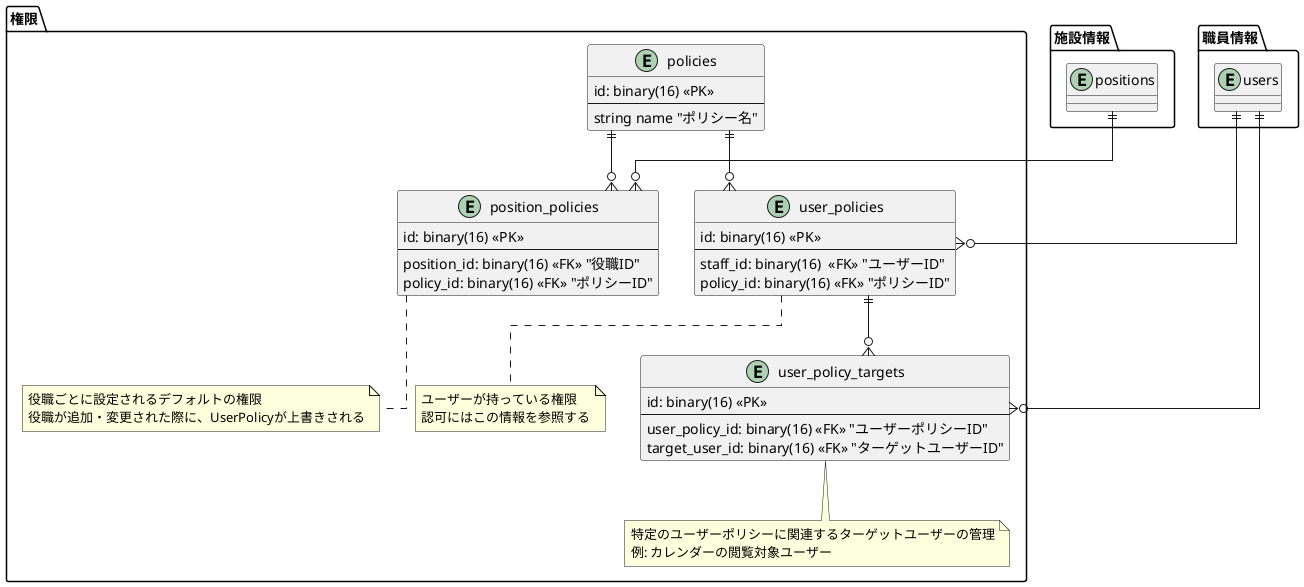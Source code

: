 @startuml entity-relationship-diagram
skinparam linetype ortho

package 権限 {
  entity policies {
    id: binary(16) <<PK>>
    --
    string name "ポリシー名"
  }

  entity position_policies {
    id: binary(16) <<PK>>
    --
    position_id: binary(16) <<FK>> "役職ID"
    policy_id: binary(16) <<FK>> "ポリシーID"
  }
  note bottom of position_policies
    役職ごとに設定されるデフォルトの権限
    役職が追加・変更された際に、UserPolicyが上書きされる
  end note

  entity user_policies {
    id: binary(16) <<PK>>
    --
    staff_id: binary(16)  <<FK>> "ユーザーID"
    policy_id: binary(16) <<FK>> "ポリシーID"
  }
  note bottom of user_policies
    ユーザーが持っている権限
    認可にはこの情報を参照する
  end note

  entity user_policy_targets {
    id: binary(16) <<PK>>
    --
    user_policy_id: binary(16) <<FK>> "ユーザーポリシーID"
    target_user_id: binary(16) <<FK>> "ターゲットユーザーID"
  }
  note bottom of user_policy_targets
    特定のユーザーポリシーに関連するターゲットユーザーの管理
    例: カレンダーの閲覧対象ユーザー
  end note
}

package 職員情報 {
  entity users
}

package 施設情報 {
  entity positions
}

policies ||--o{ position_policies
policies ||--o{ user_policies
users ||--o{ user_policies
positions ||--o{ position_policies
user_policies ||--o{ user_policy_targets
users ||--o{ user_policy_targets
@enduml
